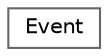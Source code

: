 digraph "Graphical Class Hierarchy"
{
 // LATEX_PDF_SIZE
  bgcolor="transparent";
  edge [fontname=Helvetica,fontsize=10,labelfontname=Helvetica,labelfontsize=10];
  node [fontname=Helvetica,fontsize=10,shape=box,height=0.2,width=0.4];
  rankdir="LR";
  Node0 [id="Node000000",label="Event",height=0.2,width=0.4,color="grey40", fillcolor="white", style="filled",URL="$class_event.html",tooltip="The Event class represents an event in the game."];
}

